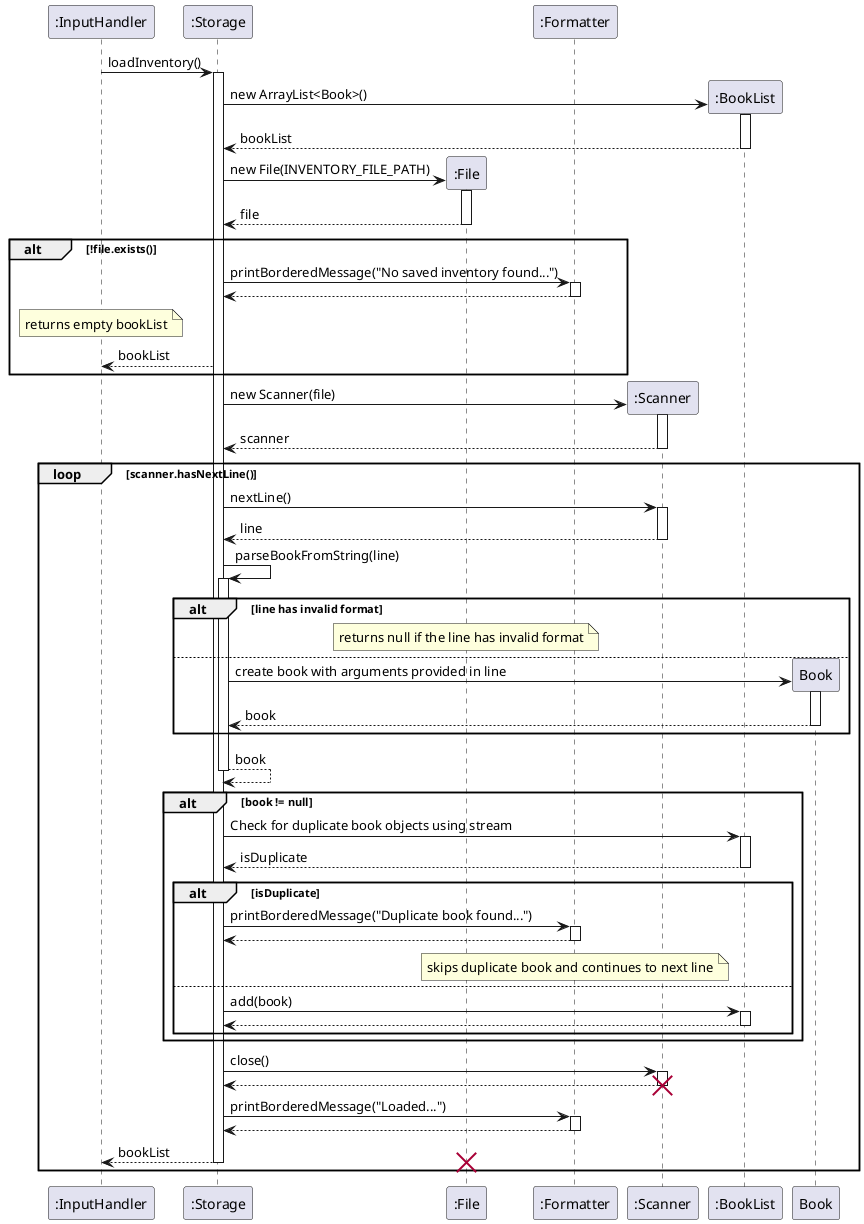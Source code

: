 @startuml
participant InputHandler as ":InputHandler"
participant Storage as ":Storage"
participant File as ":File"
participant Formatter as ":Formatter"
participant Scanner as ":Scanner"


InputHandler -> Storage: loadInventory()
activate Storage

' Create a new empty bookList
create BookList as ":BookList"
Storage -> BookList: new ArrayList<Book>()
activate BookList
BookList --> Storage: bookList
deactivate BookList

' Create File object for INVENTORY_FILE_PATH
Create File
Storage -> File: new File(INVENTORY_FILE_PATH)
activate File
File --> Storage: file
deactivate File

alt !file.exists()
    Storage -> Formatter: printBorderedMessage("No saved inventory found...")
    activate Formatter

    Formatter --> Storage
    deactivate Formatter
    note over InputHandler
    returns empty bookList
    end note
    
    Storage --> InputHandler: bookList
    end
    ' Open the file using a Scanner
    create Scanner
    Storage -> Scanner: new Scanner(file)
    activate Scanner
    Scanner --> Storage: scanner
    deactivate Scanner

    loop scanner.hasNextLine()
        Storage -> Scanner: nextLine()
        activate Scanner

        Scanner --> Storage: line
        deactivate Scanner

        Storage -> Storage: parseBookFromString(line)
        activate Storage
        alt line has invalid format
        note over File
        returns null if the line has invalid format
        end note
        else 
            create Book
            Storage -> Book: create book with arguments provided in line
            activate Book
            Book --> Storage: book
            deactivate Book
        end
        Storage --> Storage: book
        deactivate Storage

        alt book != null
            ' Check for duplicate book
            Storage -> BookList: Check for duplicate book objects using stream
            activate BookList
            BookList --> Storage: isDuplicate
            deactivate BookList
            alt isDuplicate
                ' Book already exists, skip adding it
                Storage -> Formatter: printBorderedMessage("Duplicate book found...")
                activate Formatter
                Formatter --> Storage
                deactivate Formatter
                note over Formatter
                skips duplicate book and continues to next line
            end note
                
            else
                ' Add book to bookList
                Storage -> BookList: add(book)
                activate BookList
                BookList --> Storage
                deactivate BookList
            end 
        
    end

    Storage -> Scanner: close()
    activate Scanner
    Scanner --> Storage
    deactivate Scanner
    destroy Scanner
    ' Print message with number of books loaded
    Storage -> Formatter: printBorderedMessage("Loaded...")
    activate Formatter
    Formatter --> Storage
    deactivate Formatter
    

    Storage --> InputHandler: bookList
    destroy File
    deactivate Storage
end


deactivate Storage
@enduml
